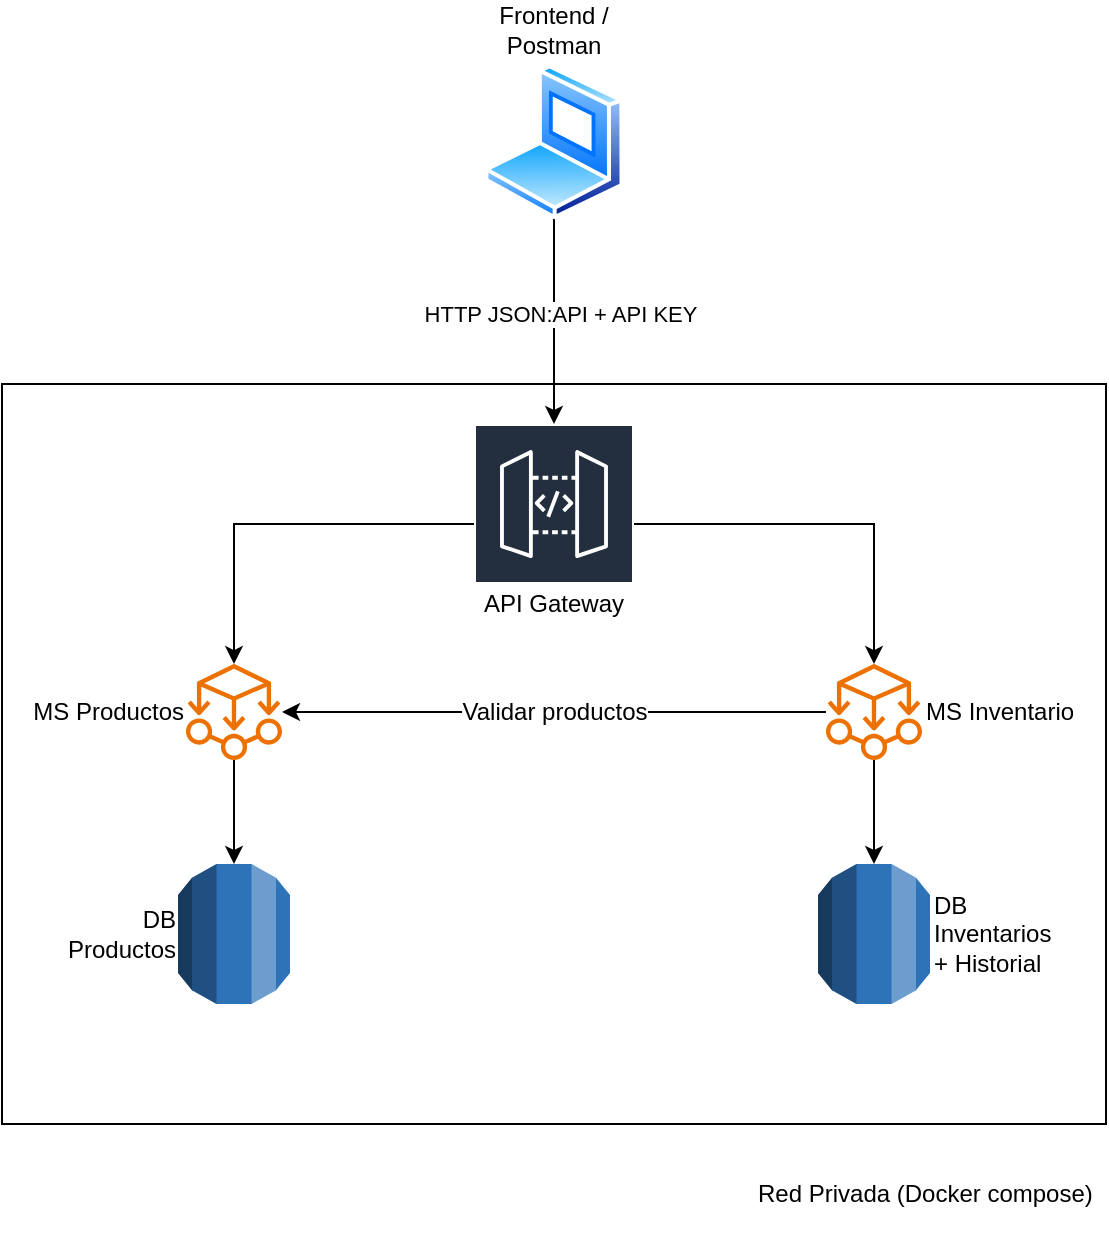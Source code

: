 <mxfile version="28.0.6">
  <diagram name="Page-1" id="QUSyXE4FKEDLOO2tF11h">
    <mxGraphModel dx="1188" dy="1796" grid="1" gridSize="10" guides="1" tooltips="1" connect="1" arrows="1" fold="1" page="1" pageScale="1" pageWidth="850" pageHeight="1100" math="0" shadow="0">
      <root>
        <mxCell id="0" />
        <mxCell id="1" parent="0" />
        <mxCell id="qqvTs--5xzDs9Msz5ulz-6" style="edgeStyle=orthogonalEdgeStyle;rounded=0;orthogonalLoop=1;jettySize=auto;html=1;" edge="1" parent="1" source="qqvTs--5xzDs9Msz5ulz-26" target="qqvTs--5xzDs9Msz5ulz-34">
          <mxGeometry relative="1" as="geometry">
            <mxPoint x="410" y="200" as="sourcePoint" />
            <mxPoint x="520" y="276.0" as="targetPoint" />
          </mxGeometry>
        </mxCell>
        <mxCell id="qqvTs--5xzDs9Msz5ulz-7" style="edgeStyle=orthogonalEdgeStyle;rounded=0;orthogonalLoop=1;jettySize=auto;html=1;" edge="1" parent="1" source="qqvTs--5xzDs9Msz5ulz-26" target="qqvTs--5xzDs9Msz5ulz-33">
          <mxGeometry relative="1" as="geometry">
            <mxPoint x="300" y="190.0" as="sourcePoint" />
            <mxPoint x="200" y="270" as="targetPoint" />
          </mxGeometry>
        </mxCell>
        <mxCell id="qqvTs--5xzDs9Msz5ulz-10" style="edgeStyle=orthogonalEdgeStyle;rounded=0;orthogonalLoop=1;jettySize=auto;html=1;" edge="1" parent="1">
          <mxGeometry relative="1" as="geometry">
            <mxPoint x="360" y="160.0" as="targetPoint" />
            <mxPoint x="360" y="50" as="sourcePoint" />
            <Array as="points">
              <mxPoint x="360" y="80" />
            </Array>
          </mxGeometry>
        </mxCell>
        <mxCell id="qqvTs--5xzDs9Msz5ulz-11" value="HTTP JSON:API + API KEY" style="edgeLabel;html=1;align=center;verticalAlign=middle;resizable=0;points=[];" vertex="1" connectable="0" parent="qqvTs--5xzDs9Msz5ulz-10">
          <mxGeometry x="0.007" y="3" relative="1" as="geometry">
            <mxPoint y="-1" as="offset" />
          </mxGeometry>
        </mxCell>
        <mxCell id="qqvTs--5xzDs9Msz5ulz-9" style="edgeStyle=orthogonalEdgeStyle;rounded=0;orthogonalLoop=1;jettySize=auto;html=1;entryX=0.5;entryY=0;entryDx=0;entryDy=0;entryPerimeter=0;" edge="1" parent="1" source="qqvTs--5xzDs9Msz5ulz-34" target="qqvTs--5xzDs9Msz5ulz-28">
          <mxGeometry relative="1" as="geometry">
            <mxPoint x="520" y="350" as="sourcePoint" />
            <mxPoint x="610" y="390" as="targetPoint" />
          </mxGeometry>
        </mxCell>
        <mxCell id="qqvTs--5xzDs9Msz5ulz-12" style="edgeStyle=orthogonalEdgeStyle;rounded=0;orthogonalLoop=1;jettySize=auto;html=1;" edge="1" parent="1" source="qqvTs--5xzDs9Msz5ulz-34" target="qqvTs--5xzDs9Msz5ulz-33">
          <mxGeometry relative="1" as="geometry">
            <mxPoint x="460" y="300" as="sourcePoint" />
            <mxPoint x="224" y="300.0" as="targetPoint" />
          </mxGeometry>
        </mxCell>
        <mxCell id="qqvTs--5xzDs9Msz5ulz-14" value="&lt;font style=&quot;font-size: 12px;&quot;&gt;Validar productos&lt;/font&gt;" style="edgeLabel;html=1;align=center;verticalAlign=middle;resizable=0;points=[];" vertex="1" connectable="0" parent="qqvTs--5xzDs9Msz5ulz-12">
          <mxGeometry x="-0.112" y="-3" relative="1" as="geometry">
            <mxPoint x="-15" y="3" as="offset" />
          </mxGeometry>
        </mxCell>
        <mxCell id="qqvTs--5xzDs9Msz5ulz-36" value="" style="edgeStyle=orthogonalEdgeStyle;rounded=0;orthogonalLoop=1;jettySize=auto;html=1;" edge="1" parent="1" source="qqvTs--5xzDs9Msz5ulz-33" target="qqvTs--5xzDs9Msz5ulz-27">
          <mxGeometry relative="1" as="geometry">
            <mxPoint x="200" y="350" as="sourcePoint" />
          </mxGeometry>
        </mxCell>
        <mxCell id="qqvTs--5xzDs9Msz5ulz-26" value="&lt;span style=&quot;caret-color: rgb(255, 255, 255); font-size: 12px; font-weight: 400; color: rgb(0, 0, 0);&quot;&gt;API Gateway&lt;/span&gt;" style="sketch=0;outlineConnect=0;fontColor=#232F3E;gradientColor=none;strokeColor=#ffffff;fillColor=#232F3E;dashed=0;verticalLabelPosition=middle;verticalAlign=bottom;align=center;html=1;whiteSpace=wrap;fontSize=10;fontStyle=1;spacing=3;shape=mxgraph.aws4.productIcon;prIcon=mxgraph.aws4.api_gateway;" vertex="1" parent="1">
          <mxGeometry x="320" y="160" width="80" height="100" as="geometry" />
        </mxCell>
        <mxCell id="qqvTs--5xzDs9Msz5ulz-27" value="&lt;span style=&quot;white-space: normal;&quot;&gt;DB Productos&lt;/span&gt;" style="outlineConnect=0;dashed=0;verticalLabelPosition=middle;verticalAlign=middle;align=right;html=1;shape=mxgraph.aws3.rds;fillColor=#2E73B8;gradientColor=none;labelPosition=left;" vertex="1" parent="1">
          <mxGeometry x="172" y="380" width="56" height="70" as="geometry" />
        </mxCell>
        <mxCell id="qqvTs--5xzDs9Msz5ulz-28" value="&lt;span style=&quot;white-space: normal;&quot;&gt;DB Inventarios + Historial&lt;/span&gt;" style="outlineConnect=0;dashed=0;verticalLabelPosition=middle;verticalAlign=middle;align=left;html=1;shape=mxgraph.aws3.rds;fillColor=#2E73B8;gradientColor=none;whiteSpace=wrap;labelPosition=right;" vertex="1" parent="1">
          <mxGeometry x="492" y="380" width="56" height="70" as="geometry" />
        </mxCell>
        <mxCell id="qqvTs--5xzDs9Msz5ulz-33" value="&lt;span style=&quot;caret-color: rgb(0, 0, 0); color: rgb(0, 0, 0);&quot;&gt;&lt;font&gt;MS Productos&lt;/font&gt;&lt;/span&gt;" style="sketch=0;outlineConnect=0;fontColor=#232F3E;gradientColor=none;fillColor=#ED7100;strokeColor=none;dashed=0;verticalLabelPosition=middle;verticalAlign=middle;align=right;html=1;fontSize=12;fontStyle=0;aspect=fixed;pointerEvents=1;shape=mxgraph.aws4.ec2_aws_microservice_extractor_for_net;labelPosition=left;" vertex="1" parent="1">
          <mxGeometry x="176" y="280" width="48" height="48" as="geometry" />
        </mxCell>
        <mxCell id="qqvTs--5xzDs9Msz5ulz-34" value="&lt;span style=&quot;caret-color: rgb(0, 0, 0); color: rgb(0, 0, 0);&quot;&gt;&lt;font&gt;MS Inventario&lt;/font&gt;&lt;/span&gt;" style="sketch=0;outlineConnect=0;fontColor=#232F3E;gradientColor=none;fillColor=#ED7100;strokeColor=none;dashed=0;verticalLabelPosition=middle;verticalAlign=middle;align=left;html=1;fontSize=12;fontStyle=0;aspect=fixed;pointerEvents=1;shape=mxgraph.aws4.ec2_aws_microservice_extractor_for_net;labelPosition=right;" vertex="1" parent="1">
          <mxGeometry x="496" y="280" width="48" height="48" as="geometry" />
        </mxCell>
        <mxCell id="qqvTs--5xzDs9Msz5ulz-37" value="&lt;span style=&quot;white-space: normal;&quot;&gt;Frontend / Postman&lt;/span&gt;" style="image;aspect=fixed;perimeter=ellipsePerimeter;html=1;align=center;shadow=0;dashed=0;spacingTop=3;image=img/lib/active_directory/laptop_client.svg;whiteSpace=wrap;labelPosition=center;verticalLabelPosition=top;verticalAlign=bottom;" vertex="1" parent="1">
          <mxGeometry x="325" y="-20" width="70" height="77.78" as="geometry" />
        </mxCell>
        <mxCell id="qqvTs--5xzDs9Msz5ulz-41" value="" style="rounded=0;whiteSpace=wrap;html=1;labelBackgroundColor=none;fillColor=none;" vertex="1" parent="1">
          <mxGeometry x="84" y="140" width="552" height="370" as="geometry" />
        </mxCell>
        <mxCell id="qqvTs--5xzDs9Msz5ulz-42" value="Red Privada (Docker compose)" style="shape=image;html=1;verticalAlign=middle;verticalLabelPosition=middle;labelBackgroundColor=#ffffff;imageAspect=0;aspect=fixed;image=https://icons.diagrams.net/icon-cache1/Ionicons_Fill_Vol_2-2187/logo-docker-1464.svg;labelPosition=right;align=left;" vertex="1" parent="1">
          <mxGeometry x="410" y="520" width="50" height="50" as="geometry" />
        </mxCell>
      </root>
    </mxGraphModel>
  </diagram>
</mxfile>
